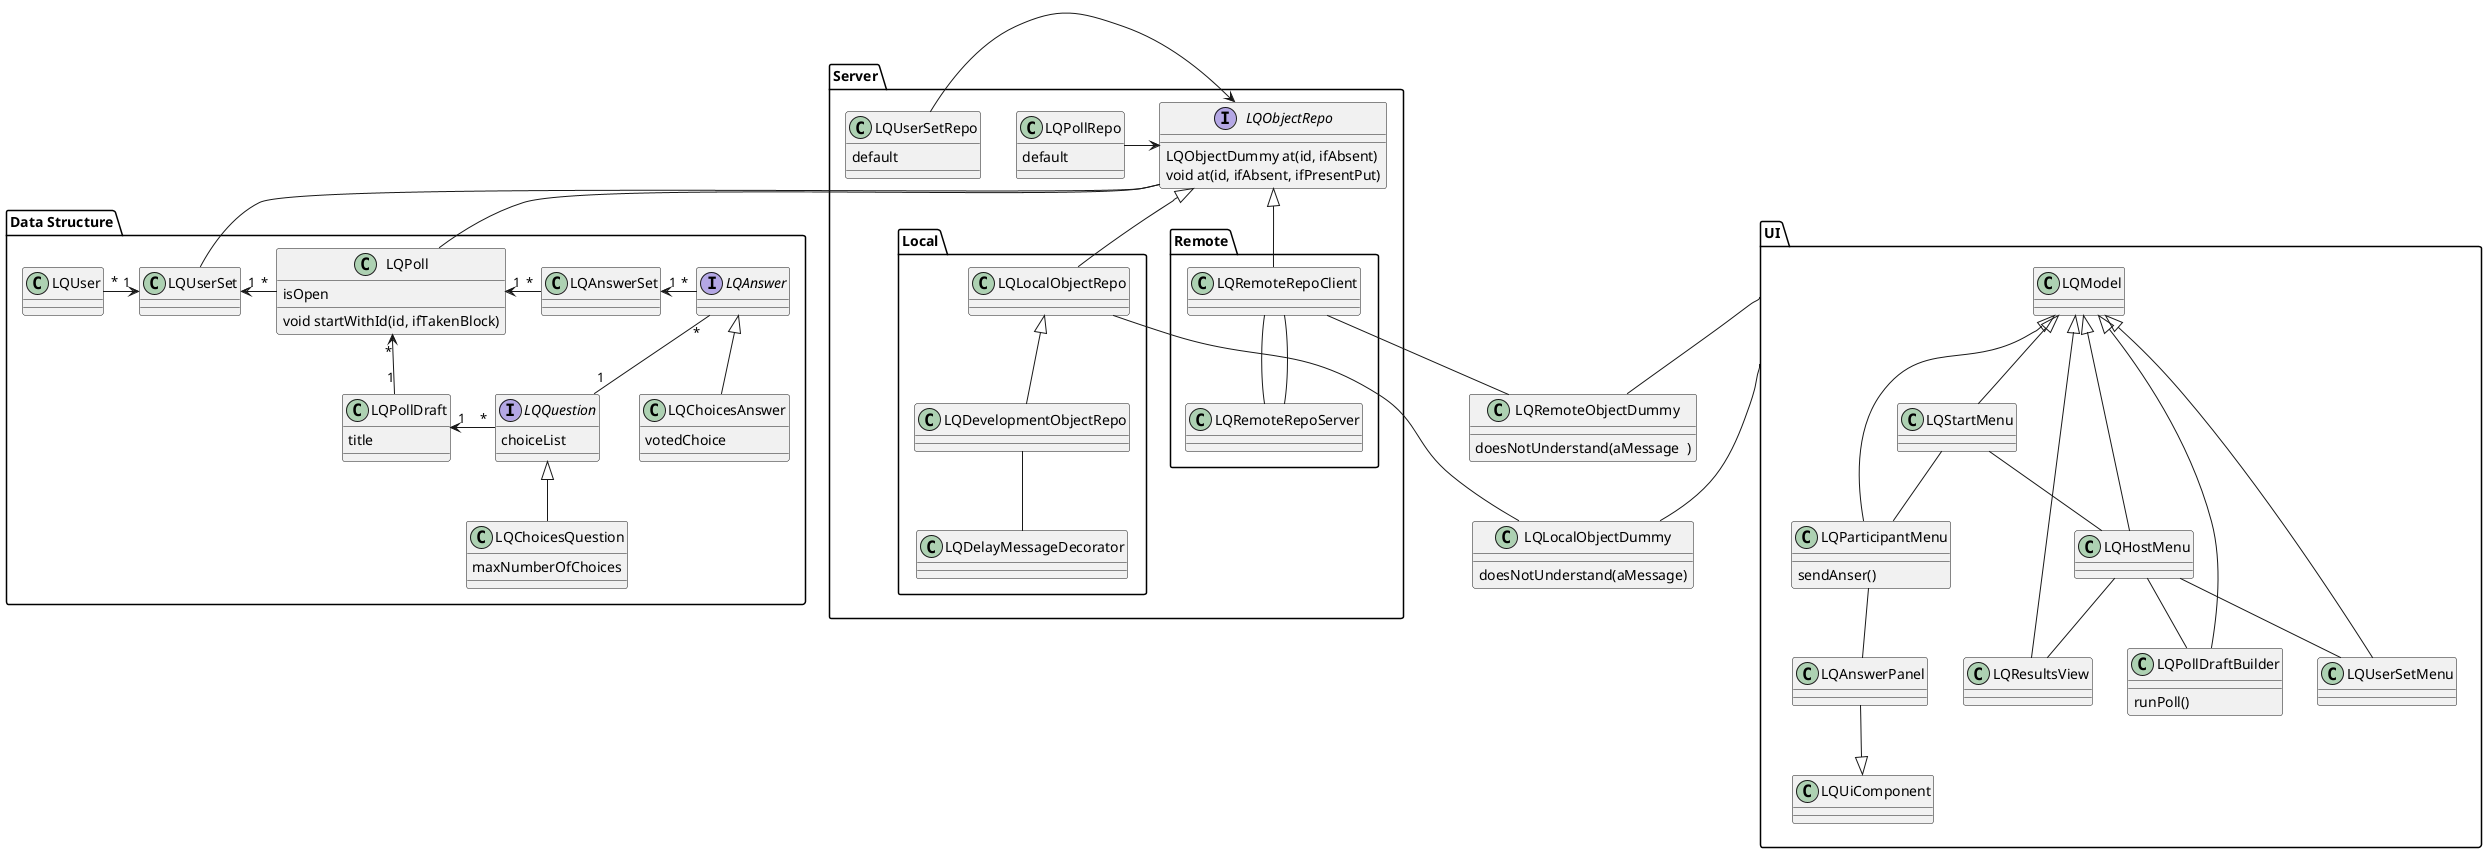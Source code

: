 @startuml "Structure of Liquid"
' class LQDraftStore

package "Data Structure" {
  class LQUserSet  {

    }
    class LQUser  {
        
    }
    LQUserSet "1" <-u  "*" LQUser
    LQUserSet "1" <- "*" LQPoll
    class LQPoll  {
        isOpen
        void startWithId(id, ifTakenBlock)
    }
    LQPoll "*" <- "1" LQPollDraft
    class LQPollDraft {
        title
    }
    class LQAnswerSet
    LQPoll "1" <- "*" LQAnswerSet
    LQAnswerSet "1" <- "*" LQAnswer
    interface LQAnswer
    class LQChoicesAnswer {
        votedChoice
    }
    LQAnswer <|-- LQChoicesAnswer

    interface LQQuestion {
        choiceList
    }
    ' I chose * instead of 1 bc datastructure is there
    LQPollDraft "1" <- "*" LQQuestion
    class LQChoicesQuestion  {
        maxNumberOfChoices
    }
    LQQuestion <|-- LQChoicesQuestion
    LQAnswer "*" -- "1" LQQuestion
}

package Server {
    package Local {
        class LQLocalObjectRepo
        class LQDevelopmentObjectRepo
        class LQDelayMessageDecorator
        LQLocalObjectRepo <|-- LQDevelopmentObjectRepo
        ' LQDelayMessageDecorator -- LQLocalObjectDummy
        LQDevelopmentObjectRepo -- LQDelayMessageDecorator

    }
    package Remote {
        class LQRemoteRepoClient
        class LQRemoteRepoServer
        LQRemoteRepoClient -- LQRemoteRepoServer
        LQRemoteRepoServer -- LQRemoteRepoClient
    }
    interface LQObjectRepo {
        LQObjectDummy at(id, ifAbsent)
        void at(id, ifAbsent, ifPresentPut)
    }
    LQObjectRepo <|-- LQRemoteRepoClient
    LQObjectRepo <|-- LQLocalObjectRepo

    class LQPollRepo {
        default
    }
    LQObjectRepo -- LQPoll
    LQObjectRepo -- LQUserSet
    LQPollRepo -> LQObjectRepo
    
    class LQUserSetRepo {
        default
    }
    LQUserSetRepo -> LQObjectRepo
}

class LQLocalObjectDummy {
    doesNotUnderstand(aMessage)
}
UI -- LQRemoteObjectDummy
LQRemoteRepoClient -- LQRemoteObjectDummy
UI -- LQLocalObjectDummy
LQLocalObjectRepo -- LQLocalObjectDummy
class LQRemoteObjectDummy {
    doesNotUnderstand(aMessage  )
}
LQRemoteObjectDummy -[hidden]- LQLocalObjectDummy

package UI {
    class LQModel
    class LQHostMenu
    class LQUserSetMenu
    LQModel <|-- LQUserSetMenu
    LQModel <|-- LQHostMenu
    class LQStartMenu
    LQModel <|-- LQStartMenu
    class LQResultsView
    LQModel <|-- LQResultsView
    class LQParticipantMenu {
        sendAnser()
    }
    LQParticipantMenu --|> LQModel
    class LQPollDraftBuilder {
        runPoll()
    }
    LQPollDraftBuilder --|> LQModel

    LQStartMenu -- LQHostMenu
    LQStartMenu -- LQParticipantMenu
    LQHostMenu -- LQResultsView
     LQHostMenu -- LQUserSetMenu
    LQHostMenu -- LQPollDraftBuilder

    class LQUiComponent
    class LQAnswerPanel
    LQAnswerPanel --|> LQUiComponent
    LQParticipantMenu -- LQAnswerPanel

}

@enduml

